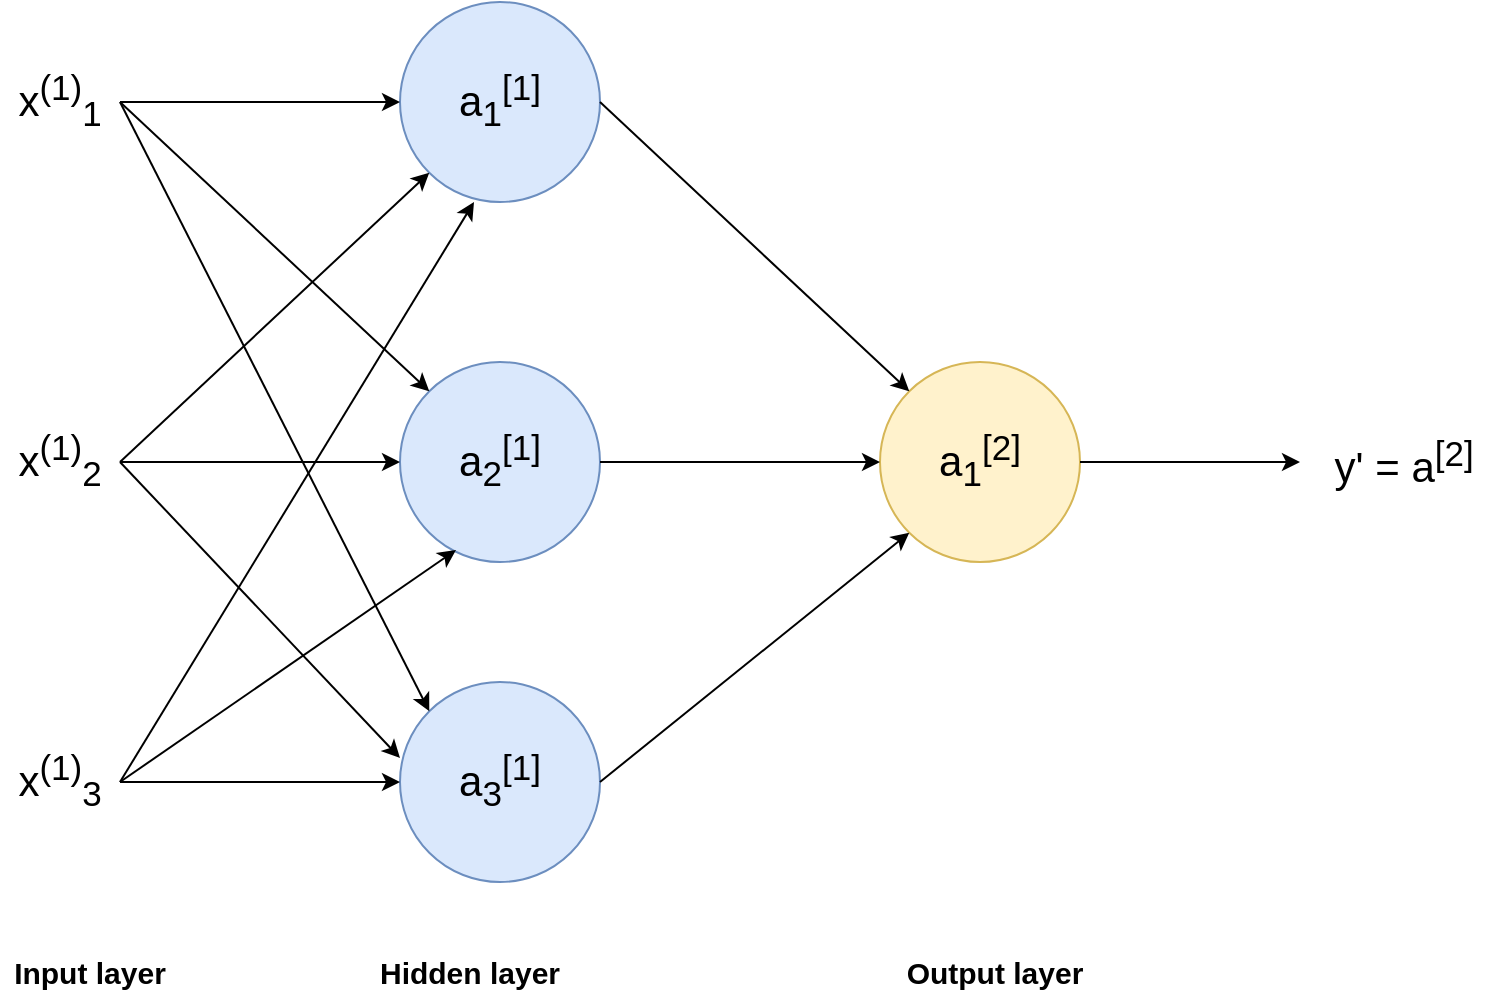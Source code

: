 <mxfile version="24.7.7">
  <diagram name="Page-1" id="HQMygzDaGYlCadJsfDkU">
    <mxGraphModel dx="1434" dy="827" grid="1" gridSize="10" guides="1" tooltips="1" connect="1" arrows="1" fold="1" page="1" pageScale="1" pageWidth="827" pageHeight="1169" math="0" shadow="0">
      <root>
        <mxCell id="0" />
        <mxCell id="1" parent="0" />
        <mxCell id="-9ES2fPpeawB7Ic0LZ5_-1" value="&lt;font style=&quot;font-size: 21px;&quot;&gt;a&lt;sub&gt;1&lt;/sub&gt;&lt;sup&gt;[1]&lt;/sup&gt;&lt;/font&gt;" style="ellipse;whiteSpace=wrap;html=1;aspect=fixed;fillColor=#dae8fc;strokeColor=#6c8ebf;" parent="1" vertex="1">
          <mxGeometry x="320" y="180" width="100" height="100" as="geometry" />
        </mxCell>
        <mxCell id="-9ES2fPpeawB7Ic0LZ5_-2" value="&lt;font style=&quot;font-size: 21px;&quot;&gt;a&lt;sub&gt;2&lt;/sub&gt;&lt;sup&gt;[1]&lt;/sup&gt;&lt;/font&gt;" style="ellipse;whiteSpace=wrap;html=1;aspect=fixed;fillColor=#dae8fc;strokeColor=#6c8ebf;" parent="1" vertex="1">
          <mxGeometry x="320" y="360" width="100" height="100" as="geometry" />
        </mxCell>
        <mxCell id="-9ES2fPpeawB7Ic0LZ5_-3" value="&lt;font style=&quot;font-size: 21px;&quot;&gt;a&lt;sub&gt;3&lt;/sub&gt;&lt;sup&gt;[1]&lt;/sup&gt;&lt;/font&gt;" style="ellipse;whiteSpace=wrap;html=1;aspect=fixed;fillColor=#dae8fc;strokeColor=#6c8ebf;" parent="1" vertex="1">
          <mxGeometry x="320" y="520" width="100" height="100" as="geometry" />
        </mxCell>
        <mxCell id="-9ES2fPpeawB7Ic0LZ5_-4" value="&lt;font style=&quot;font-size: 21px;&quot;&gt;x&lt;sup&gt;(1)&lt;/sup&gt;&lt;sub&gt;1&lt;/sub&gt;&lt;/font&gt;" style="text;html=1;align=center;verticalAlign=middle;whiteSpace=wrap;rounded=0;" parent="1" vertex="1">
          <mxGeometry x="120" y="215" width="60" height="30" as="geometry" />
        </mxCell>
        <mxCell id="-9ES2fPpeawB7Ic0LZ5_-5" value="&lt;font style=&quot;font-size: 21px;&quot;&gt;x&lt;sup&gt;(1)&lt;/sup&gt;&lt;sub&gt;2&lt;/sub&gt;&lt;/font&gt;" style="text;html=1;align=center;verticalAlign=middle;whiteSpace=wrap;rounded=0;" parent="1" vertex="1">
          <mxGeometry x="120" y="395" width="60" height="30" as="geometry" />
        </mxCell>
        <mxCell id="-9ES2fPpeawB7Ic0LZ5_-6" value="&lt;font style=&quot;font-size: 21px;&quot;&gt;x&lt;sup&gt;(1)&lt;/sup&gt;&lt;sub&gt;3&lt;/sub&gt;&lt;/font&gt;" style="text;html=1;align=center;verticalAlign=middle;whiteSpace=wrap;rounded=0;" parent="1" vertex="1">
          <mxGeometry x="120" y="555" width="60" height="30" as="geometry" />
        </mxCell>
        <mxCell id="-9ES2fPpeawB7Ic0LZ5_-7" value="" style="endArrow=classic;html=1;rounded=0;exitX=1;exitY=0.5;exitDx=0;exitDy=0;entryX=0;entryY=0.5;entryDx=0;entryDy=0;" parent="1" source="-9ES2fPpeawB7Ic0LZ5_-4" target="-9ES2fPpeawB7Ic0LZ5_-1" edge="1">
          <mxGeometry width="50" height="50" relative="1" as="geometry">
            <mxPoint x="390" y="450" as="sourcePoint" />
            <mxPoint x="440" y="400" as="targetPoint" />
          </mxGeometry>
        </mxCell>
        <mxCell id="-9ES2fPpeawB7Ic0LZ5_-8" value="" style="endArrow=classic;html=1;rounded=0;exitX=1;exitY=0.5;exitDx=0;exitDy=0;entryX=0;entryY=0;entryDx=0;entryDy=0;" parent="1" source="-9ES2fPpeawB7Ic0LZ5_-4" target="-9ES2fPpeawB7Ic0LZ5_-2" edge="1">
          <mxGeometry width="50" height="50" relative="1" as="geometry">
            <mxPoint x="390" y="450" as="sourcePoint" />
            <mxPoint x="440" y="400" as="targetPoint" />
          </mxGeometry>
        </mxCell>
        <mxCell id="-9ES2fPpeawB7Ic0LZ5_-9" value="" style="endArrow=classic;html=1;rounded=0;entryX=0;entryY=0;entryDx=0;entryDy=0;" parent="1" target="-9ES2fPpeawB7Ic0LZ5_-3" edge="1">
          <mxGeometry width="50" height="50" relative="1" as="geometry">
            <mxPoint x="180" y="230" as="sourcePoint" />
            <mxPoint x="440" y="400" as="targetPoint" />
          </mxGeometry>
        </mxCell>
        <mxCell id="-9ES2fPpeawB7Ic0LZ5_-10" value="" style="endArrow=classic;html=1;rounded=0;exitX=1;exitY=0.5;exitDx=0;exitDy=0;entryX=0;entryY=1;entryDx=0;entryDy=0;" parent="1" source="-9ES2fPpeawB7Ic0LZ5_-5" target="-9ES2fPpeawB7Ic0LZ5_-1" edge="1">
          <mxGeometry width="50" height="50" relative="1" as="geometry">
            <mxPoint x="390" y="450" as="sourcePoint" />
            <mxPoint x="440" y="400" as="targetPoint" />
          </mxGeometry>
        </mxCell>
        <mxCell id="-9ES2fPpeawB7Ic0LZ5_-11" value="" style="endArrow=classic;html=1;rounded=0;exitX=1;exitY=0.5;exitDx=0;exitDy=0;entryX=0;entryY=0.5;entryDx=0;entryDy=0;" parent="1" source="-9ES2fPpeawB7Ic0LZ5_-5" target="-9ES2fPpeawB7Ic0LZ5_-2" edge="1">
          <mxGeometry width="50" height="50" relative="1" as="geometry">
            <mxPoint x="390" y="450" as="sourcePoint" />
            <mxPoint x="440" y="400" as="targetPoint" />
          </mxGeometry>
        </mxCell>
        <mxCell id="-9ES2fPpeawB7Ic0LZ5_-12" value="" style="endArrow=classic;html=1;rounded=0;exitX=1;exitY=0.5;exitDx=0;exitDy=0;entryX=0;entryY=0.38;entryDx=0;entryDy=0;entryPerimeter=0;" parent="1" source="-9ES2fPpeawB7Ic0LZ5_-5" target="-9ES2fPpeawB7Ic0LZ5_-3" edge="1">
          <mxGeometry width="50" height="50" relative="1" as="geometry">
            <mxPoint x="390" y="450" as="sourcePoint" />
            <mxPoint x="440" y="400" as="targetPoint" />
          </mxGeometry>
        </mxCell>
        <mxCell id="-9ES2fPpeawB7Ic0LZ5_-13" value="" style="endArrow=classic;html=1;rounded=0;exitX=1;exitY=0.5;exitDx=0;exitDy=0;entryX=0.37;entryY=1;entryDx=0;entryDy=0;entryPerimeter=0;" parent="1" source="-9ES2fPpeawB7Ic0LZ5_-6" target="-9ES2fPpeawB7Ic0LZ5_-1" edge="1">
          <mxGeometry width="50" height="50" relative="1" as="geometry">
            <mxPoint x="390" y="450" as="sourcePoint" />
            <mxPoint x="370" y="300" as="targetPoint" />
          </mxGeometry>
        </mxCell>
        <mxCell id="-9ES2fPpeawB7Ic0LZ5_-14" value="" style="endArrow=classic;html=1;rounded=0;exitX=1;exitY=0.5;exitDx=0;exitDy=0;entryX=0;entryY=0.5;entryDx=0;entryDy=0;" parent="1" source="-9ES2fPpeawB7Ic0LZ5_-6" target="-9ES2fPpeawB7Ic0LZ5_-3" edge="1">
          <mxGeometry width="50" height="50" relative="1" as="geometry">
            <mxPoint x="390" y="450" as="sourcePoint" />
            <mxPoint x="440" y="400" as="targetPoint" />
          </mxGeometry>
        </mxCell>
        <mxCell id="-9ES2fPpeawB7Ic0LZ5_-15" value="" style="endArrow=classic;html=1;rounded=0;exitX=1;exitY=0.5;exitDx=0;exitDy=0;entryX=0.28;entryY=0.94;entryDx=0;entryDy=0;entryPerimeter=0;" parent="1" source="-9ES2fPpeawB7Ic0LZ5_-6" target="-9ES2fPpeawB7Ic0LZ5_-2" edge="1">
          <mxGeometry width="50" height="50" relative="1" as="geometry">
            <mxPoint x="390" y="450" as="sourcePoint" />
            <mxPoint x="440" y="400" as="targetPoint" />
          </mxGeometry>
        </mxCell>
        <mxCell id="-9ES2fPpeawB7Ic0LZ5_-17" value="&lt;font style=&quot;font-size: 21px;&quot;&gt;a&lt;sub&gt;1&lt;/sub&gt;&lt;sup&gt;[2]&lt;/sup&gt;&lt;/font&gt;" style="ellipse;whiteSpace=wrap;html=1;aspect=fixed;fillColor=#fff2cc;strokeColor=#d6b656;" parent="1" vertex="1">
          <mxGeometry x="560" y="360" width="100" height="100" as="geometry" />
        </mxCell>
        <mxCell id="-9ES2fPpeawB7Ic0LZ5_-18" value="" style="endArrow=classic;html=1;rounded=0;exitX=1;exitY=0.5;exitDx=0;exitDy=0;entryX=0;entryY=0;entryDx=0;entryDy=0;" parent="1" source="-9ES2fPpeawB7Ic0LZ5_-1" target="-9ES2fPpeawB7Ic0LZ5_-17" edge="1">
          <mxGeometry width="50" height="50" relative="1" as="geometry">
            <mxPoint x="390" y="450" as="sourcePoint" />
            <mxPoint x="440" y="400" as="targetPoint" />
          </mxGeometry>
        </mxCell>
        <mxCell id="-9ES2fPpeawB7Ic0LZ5_-19" value="" style="endArrow=classic;html=1;rounded=0;entryX=0;entryY=0.5;entryDx=0;entryDy=0;exitX=1;exitY=0.5;exitDx=0;exitDy=0;" parent="1" source="-9ES2fPpeawB7Ic0LZ5_-2" target="-9ES2fPpeawB7Ic0LZ5_-17" edge="1">
          <mxGeometry width="50" height="50" relative="1" as="geometry">
            <mxPoint x="390" y="450" as="sourcePoint" />
            <mxPoint x="440" y="400" as="targetPoint" />
          </mxGeometry>
        </mxCell>
        <mxCell id="-9ES2fPpeawB7Ic0LZ5_-20" value="" style="endArrow=classic;html=1;rounded=0;entryX=0;entryY=1;entryDx=0;entryDy=0;exitX=1;exitY=0.5;exitDx=0;exitDy=0;" parent="1" source="-9ES2fPpeawB7Ic0LZ5_-3" target="-9ES2fPpeawB7Ic0LZ5_-17" edge="1">
          <mxGeometry width="50" height="50" relative="1" as="geometry">
            <mxPoint x="390" y="450" as="sourcePoint" />
            <mxPoint x="440" y="400" as="targetPoint" />
          </mxGeometry>
        </mxCell>
        <mxCell id="-9ES2fPpeawB7Ic0LZ5_-21" value="&lt;font style=&quot;font-size: 15px;&quot;&gt;Input layer&lt;/font&gt;" style="text;html=1;align=center;verticalAlign=middle;whiteSpace=wrap;rounded=0;fontStyle=1" parent="1" vertex="1">
          <mxGeometry x="120" y="650" width="90" height="30" as="geometry" />
        </mxCell>
        <mxCell id="-9ES2fPpeawB7Ic0LZ5_-23" value="&lt;font style=&quot;font-size: 15px;&quot;&gt;Hidden layer&lt;/font&gt;" style="text;html=1;align=center;verticalAlign=middle;whiteSpace=wrap;rounded=0;fontStyle=1" parent="1" vertex="1">
          <mxGeometry x="300" y="650" width="110" height="30" as="geometry" />
        </mxCell>
        <mxCell id="-9ES2fPpeawB7Ic0LZ5_-24" value="&lt;font style=&quot;font-size: 15px;&quot;&gt;Output layer&lt;/font&gt;" style="text;html=1;align=center;verticalAlign=middle;whiteSpace=wrap;rounded=0;fontStyle=1" parent="1" vertex="1">
          <mxGeometry x="565" y="650" width="105" height="30" as="geometry" />
        </mxCell>
        <mxCell id="-9ES2fPpeawB7Ic0LZ5_-25" value="" style="endArrow=classic;html=1;rounded=0;exitX=1;exitY=0.5;exitDx=0;exitDy=0;" parent="1" source="-9ES2fPpeawB7Ic0LZ5_-17" edge="1">
          <mxGeometry width="50" height="50" relative="1" as="geometry">
            <mxPoint x="390" y="450" as="sourcePoint" />
            <mxPoint x="770" y="410" as="targetPoint" />
          </mxGeometry>
        </mxCell>
        <mxCell id="-9ES2fPpeawB7Ic0LZ5_-30" value="&lt;font style=&quot;font-size: 21px;&quot;&gt;y&#39; = a&lt;sup&gt;[2]&lt;/sup&gt;&amp;nbsp;&lt;/font&gt;&lt;span style=&quot;caret-color: rgba(0, 0, 0, 0); color: rgba(0, 0, 0, 0); font-family: monospace; font-size: 0px; text-align: start; white-space: nowrap;&quot;&gt;%3CmxGraphModel%3E%3Croot%3E%3CmxCell%20id%3D%220%22%2F%3E%3CmxCell%20id%3D%221%22%20parent%3D%220%22%2F%3E%3CmxCell%20id%3D%222%22%20value%3D%22%26lt%3Bfont%20style%3D%26quot%3Bfont-size%3A%2021px%3B%26quot%3B%26gt%3Bx%26lt%3Bsup%26gt%3B(1)%26lt%3B%2Fsup%26gt%3B%26lt%3Bsub%26gt%3B3%26lt%3B%2Fsub%26gt%3B%26lt%3B%2Ffont%26gt%3B%22%20style%3D%22text%3Bhtml%3D1%3Balign%3Dcenter%3BverticalAlign%3Dmiddle%3BwhiteSpace%3Dwrap%3Brounded%3D0%3B%22%20vertex%3D%221%22%20parent%3D%221%22%3E%3CmxGeometry%20x%3D%22120%22%20y%3D%22555%22%20width%3D%2260%22%20height%3D%2230%22%20as%3D%22geometry%22%2F%3E%3C%2FmxCell%3E%3C%2Froot%3E%3C%2FmxGraphModel%3E&lt;/span&gt;" style="text;html=1;align=center;verticalAlign=middle;whiteSpace=wrap;rounded=0;" parent="1" vertex="1">
          <mxGeometry x="780" y="395" width="90" height="30" as="geometry" />
        </mxCell>
      </root>
    </mxGraphModel>
  </diagram>
</mxfile>
